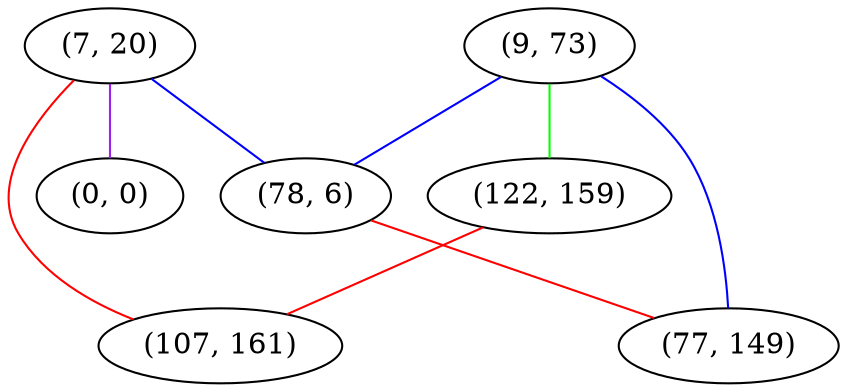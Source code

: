 graph "" {
"(7, 20)";
"(0, 0)";
"(9, 73)";
"(78, 6)";
"(122, 159)";
"(107, 161)";
"(77, 149)";
"(7, 20)" -- "(107, 161)"  [color=red, key=0, weight=1];
"(7, 20)" -- "(0, 0)"  [color=purple, key=0, weight=4];
"(7, 20)" -- "(78, 6)"  [color=blue, key=0, weight=3];
"(9, 73)" -- "(122, 159)"  [color=green, key=0, weight=2];
"(9, 73)" -- "(77, 149)"  [color=blue, key=0, weight=3];
"(9, 73)" -- "(78, 6)"  [color=blue, key=0, weight=3];
"(78, 6)" -- "(77, 149)"  [color=red, key=0, weight=1];
"(122, 159)" -- "(107, 161)"  [color=red, key=0, weight=1];
}
